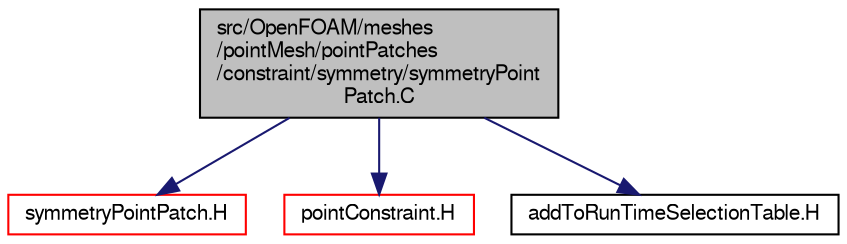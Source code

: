 digraph "src/OpenFOAM/meshes/pointMesh/pointPatches/constraint/symmetry/symmetryPointPatch.C"
{
  bgcolor="transparent";
  edge [fontname="FreeSans",fontsize="10",labelfontname="FreeSans",labelfontsize="10"];
  node [fontname="FreeSans",fontsize="10",shape=record];
  Node0 [label="src/OpenFOAM/meshes\l/pointMesh/pointPatches\l/constraint/symmetry/symmetryPoint\lPatch.C",height=0.2,width=0.4,color="black", fillcolor="grey75", style="filled", fontcolor="black"];
  Node0 -> Node1 [color="midnightblue",fontsize="10",style="solid",fontname="FreeSans"];
  Node1 [label="symmetryPointPatch.H",height=0.2,width=0.4,color="red",URL="$a11474.html"];
  Node0 -> Node156 [color="midnightblue",fontsize="10",style="solid",fontname="FreeSans"];
  Node156 [label="pointConstraint.H",height=0.2,width=0.4,color="red",URL="$a10139.html"];
  Node0 -> Node161 [color="midnightblue",fontsize="10",style="solid",fontname="FreeSans"];
  Node161 [label="addToRunTimeSelectionTable.H",height=0.2,width=0.4,color="black",URL="$a09263.html",tooltip="Macros for easy insertion into run-time selection tables. "];
}
